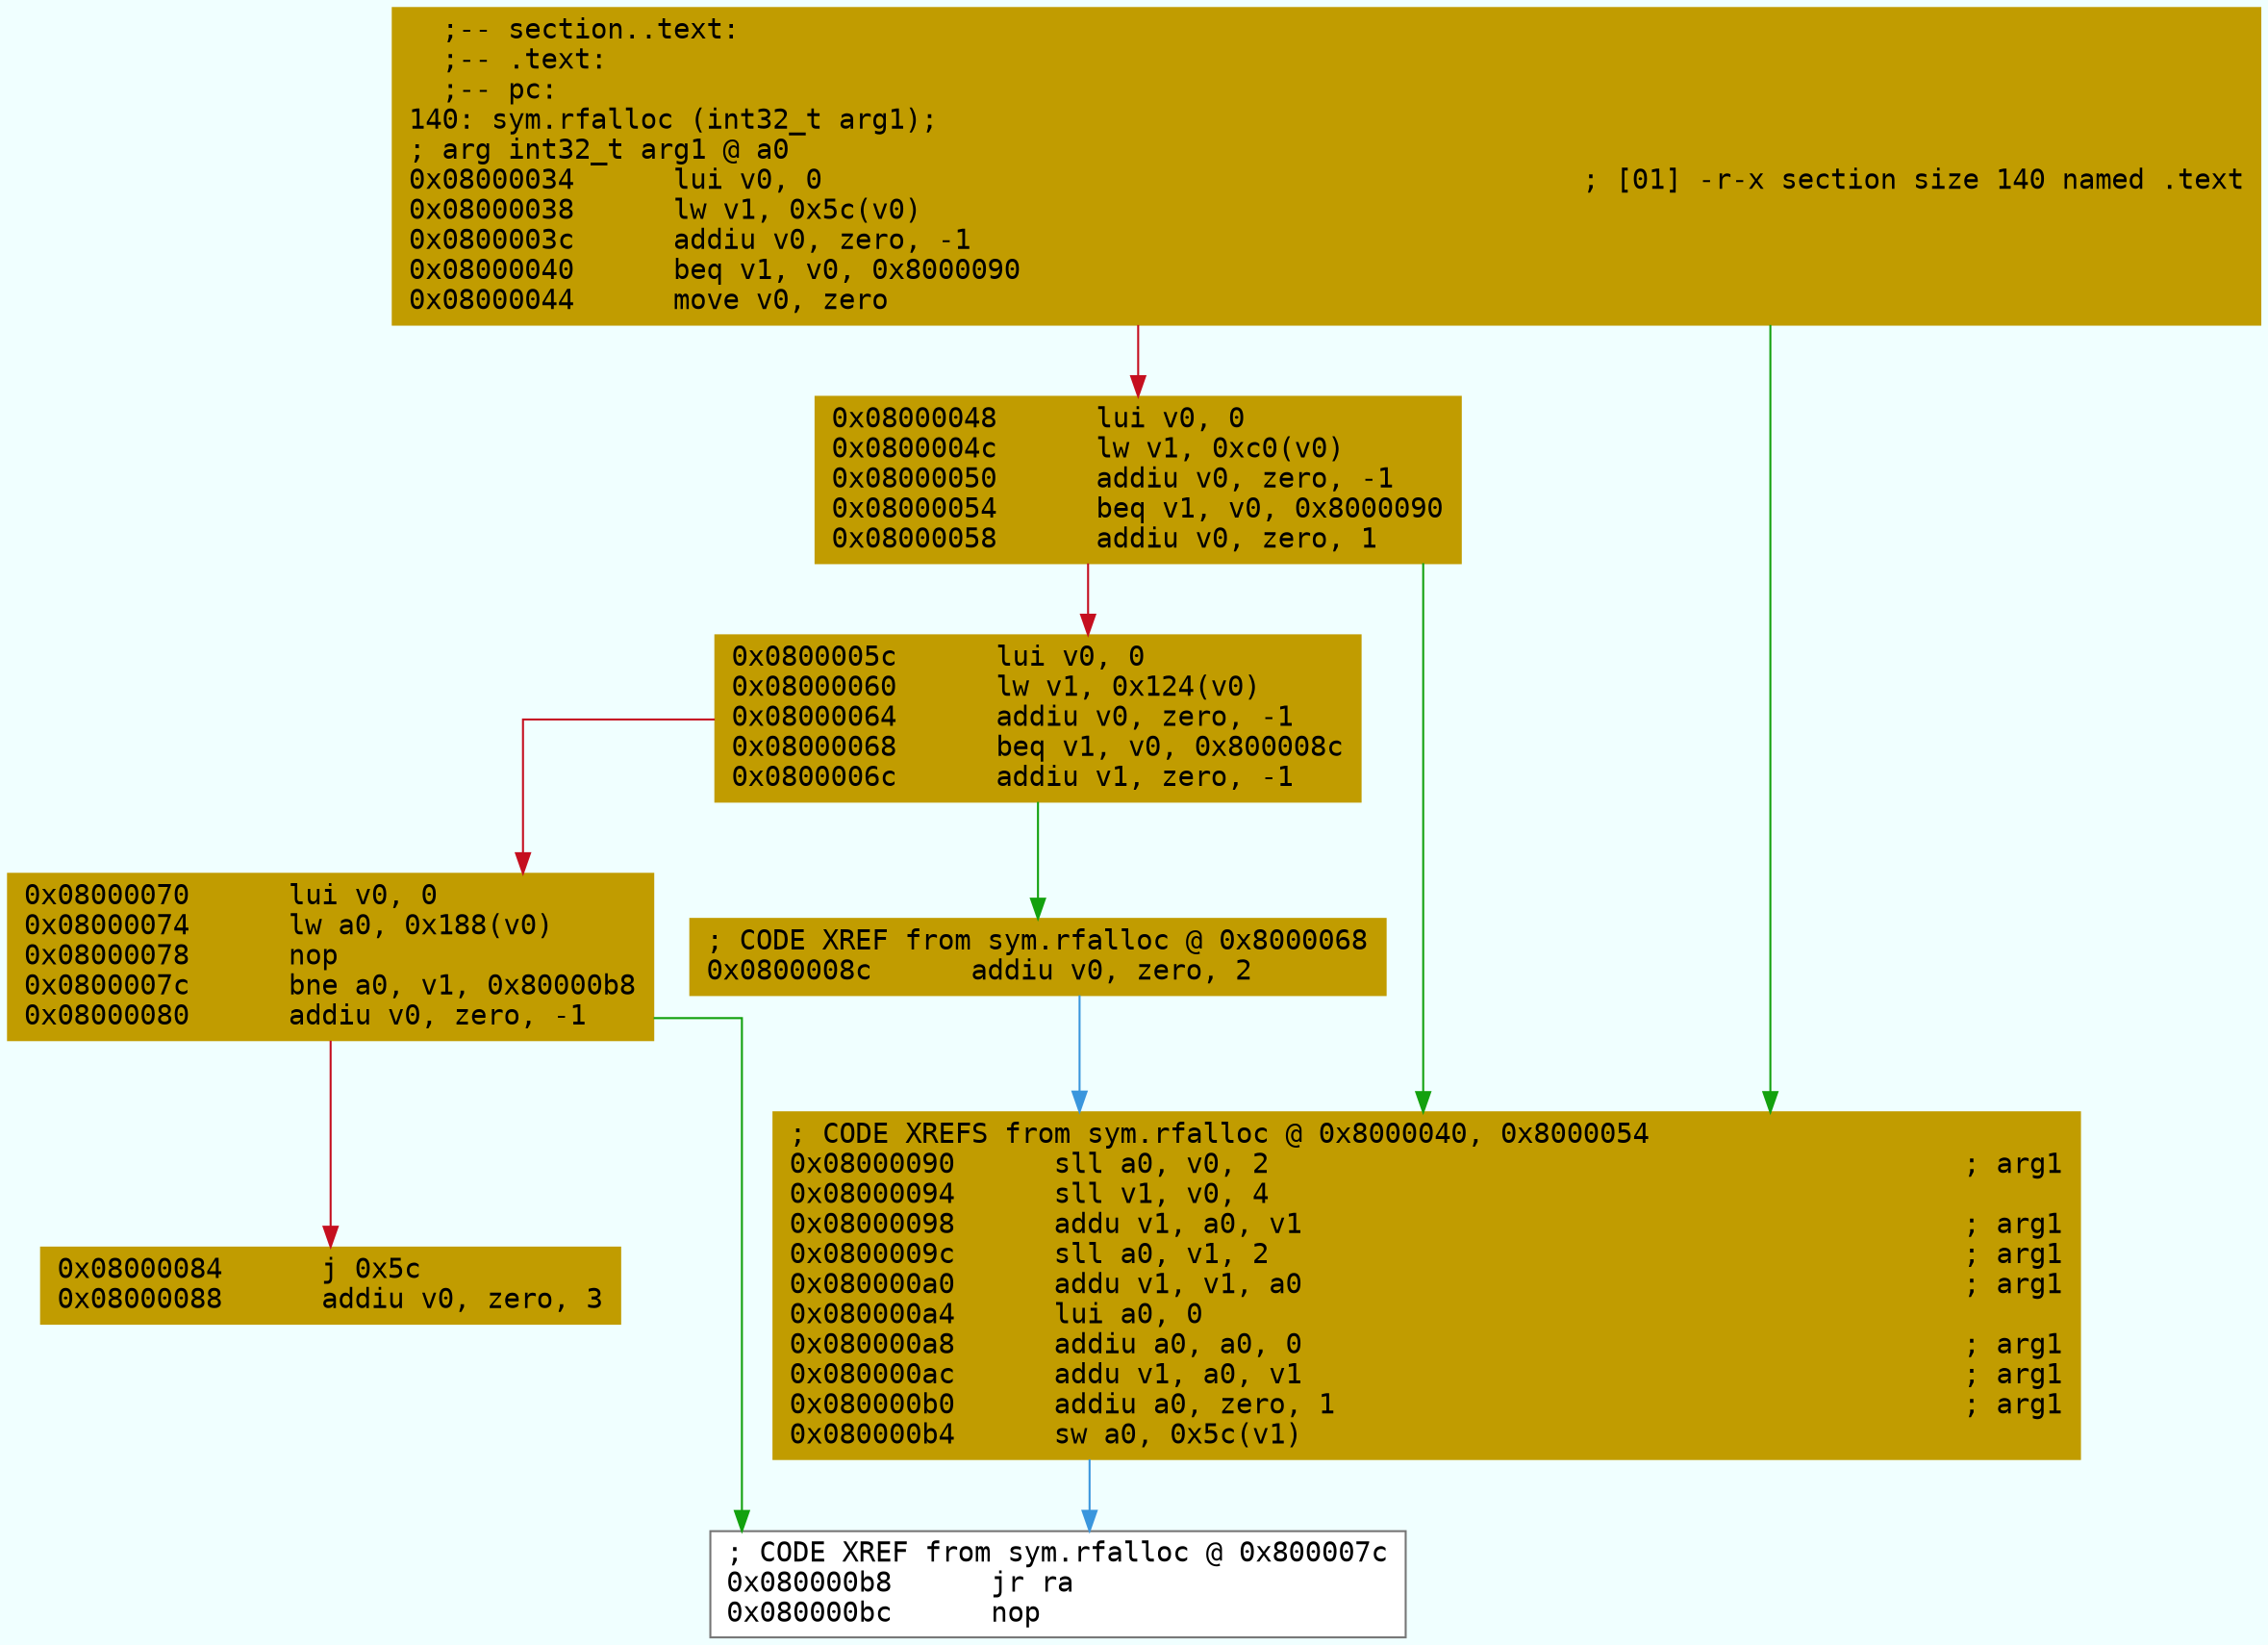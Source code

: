 digraph code {
	graph [bgcolor=azure fontsize=8 fontname="Courier" splines="ortho"];
	node [fillcolor=gray style=filled shape=box];
	edge [arrowhead="normal"];
	"0x08000034" [URL="sym.rfalloc/0x08000034", fillcolor="#c19c00",color="#c19c00", fontname="Courier",label="  ;-- section..text:\l  ;-- .text:\l  ;-- pc:\l140: sym.rfalloc (int32_t arg1);\l; arg int32_t arg1 @ a0\l0x08000034      lui v0, 0                                              ; [01] -r-x section size 140 named .text\l0x08000038      lw v1, 0x5c(v0)\l0x0800003c      addiu v0, zero, -1\l0x08000040      beq v1, v0, 0x8000090\l0x08000044      move v0, zero\l"]
	"0x08000048" [URL="sym.rfalloc/0x08000048", fillcolor="#c19c00",color="#c19c00", fontname="Courier",label="0x08000048      lui v0, 0\l0x0800004c      lw v1, 0xc0(v0)\l0x08000050      addiu v0, zero, -1\l0x08000054      beq v1, v0, 0x8000090\l0x08000058      addiu v0, zero, 1\l"]
	"0x0800005c" [URL="sym.rfalloc/0x0800005c", fillcolor="#c19c00",color="#c19c00", fontname="Courier",label="0x0800005c      lui v0, 0\l0x08000060      lw v1, 0x124(v0)\l0x08000064      addiu v0, zero, -1\l0x08000068      beq v1, v0, 0x800008c\l0x0800006c      addiu v1, zero, -1\l"]
	"0x08000070" [URL="sym.rfalloc/0x08000070", fillcolor="#c19c00",color="#c19c00", fontname="Courier",label="0x08000070      lui v0, 0\l0x08000074      lw a0, 0x188(v0)\l0x08000078      nop\l0x0800007c      bne a0, v1, 0x80000b8\l0x08000080      addiu v0, zero, -1\l"]
	"0x08000084" [URL="sym.rfalloc/0x08000084", fillcolor="#c19c00",color="#c19c00", fontname="Courier",label="0x08000084      j 0x5c\l0x08000088      addiu v0, zero, 3\l"]
	"0x0800008c" [URL="sym.rfalloc/0x0800008c", fillcolor="#c19c00",color="#c19c00", fontname="Courier",label="; CODE XREF from sym.rfalloc @ 0x8000068\l0x0800008c      addiu v0, zero, 2\l"]
	"0x08000090" [URL="sym.rfalloc/0x08000090", fillcolor="#c19c00",color="#c19c00", fontname="Courier",label="; CODE XREFS from sym.rfalloc @ 0x8000040, 0x8000054\l0x08000090      sll a0, v0, 2                                          ; arg1\l0x08000094      sll v1, v0, 4\l0x08000098      addu v1, a0, v1                                        ; arg1\l0x0800009c      sll a0, v1, 2                                          ; arg1\l0x080000a0      addu v1, v1, a0                                        ; arg1\l0x080000a4      lui a0, 0\l0x080000a8      addiu a0, a0, 0                                        ; arg1\l0x080000ac      addu v1, a0, v1                                        ; arg1\l0x080000b0      addiu a0, zero, 1                                      ; arg1\l0x080000b4      sw a0, 0x5c(v1)\l"]
	"0x080000b8" [URL="sym.rfalloc/0x080000b8", fillcolor="white",color="#767676", fontname="Courier",label="; CODE XREF from sym.rfalloc @ 0x800007c\l0x080000b8      jr ra\l0x080000bc      nop\l"]
        "0x08000034" -> "0x08000090" [color="#13a10e"];
        "0x08000034" -> "0x08000048" [color="#c50f1f"];
        "0x08000048" -> "0x08000090" [color="#13a10e"];
        "0x08000048" -> "0x0800005c" [color="#c50f1f"];
        "0x0800005c" -> "0x0800008c" [color="#13a10e"];
        "0x0800005c" -> "0x08000070" [color="#c50f1f"];
        "0x08000070" -> "0x080000b8" [color="#13a10e"];
        "0x08000070" -> "0x08000084" [color="#c50f1f"];
        "0x0800008c" -> "0x08000090" [color="#3a96dd"];
        "0x08000090" -> "0x080000b8" [color="#3a96dd"];
}
